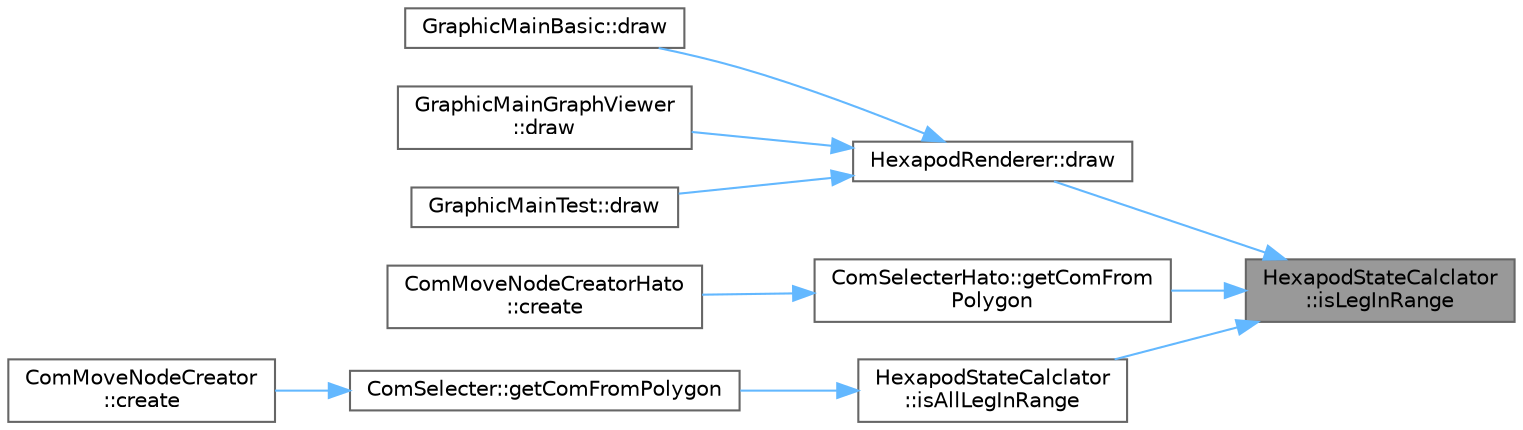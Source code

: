 digraph "HexapodStateCalclator::isLegInRange"
{
 // LATEX_PDF_SIZE
  bgcolor="transparent";
  edge [fontname=Helvetica,fontsize=10,labelfontname=Helvetica,labelfontsize=10];
  node [fontname=Helvetica,fontsize=10,shape=box,height=0.2,width=0.4];
  rankdir="RL";
  Node1 [id="Node000001",label="HexapodStateCalclator\l::isLegInRange",height=0.2,width=0.4,color="gray40", fillcolor="grey60", style="filled", fontcolor="black",tooltip="脚が可動範囲内かチェックする．速度重視のため，ざっくりとした計算を行う．"];
  Node1 -> Node2 [id="edge1_Node000001_Node000002",dir="back",color="steelblue1",style="solid",tooltip=" "];
  Node2 [id="Node000002",label="HexapodRenderer::draw",height=0.2,width=0.4,color="grey40", fillcolor="white", style="filled",URL="$class_hexapod_renderer.html#af729a4665d1f1c156ea4252619b51503",tooltip="ロボットを3D空間に描画する．"];
  Node2 -> Node3 [id="edge2_Node000002_Node000003",dir="back",color="steelblue1",style="solid",tooltip=" "];
  Node3 [id="Node000003",label="GraphicMainBasic::draw",height=0.2,width=0.4,color="grey40", fillcolor="white", style="filled",URL="$class_graphic_main_basic.html#ada25886ad88e0cfeeef64e90ff87dbbd",tooltip="描画を行う．ここでは描画系の処理のみを行い内部のデータを更新しないためconstを付けている．純粋仮想関数．"];
  Node2 -> Node4 [id="edge3_Node000002_Node000004",dir="back",color="steelblue1",style="solid",tooltip=" "];
  Node4 [id="Node000004",label="GraphicMainGraphViewer\l::draw",height=0.2,width=0.4,color="grey40", fillcolor="white", style="filled",URL="$class_graphic_main_graph_viewer.html#a7f964f335a3056e101dc8b27b3b26b8a",tooltip="描画を行う．ここでは描画系の処理のみを行い内部のデータを更新しないためconstを付けている．純粋仮想関数．"];
  Node2 -> Node5 [id="edge4_Node000002_Node000005",dir="back",color="steelblue1",style="solid",tooltip=" "];
  Node5 [id="Node000005",label="GraphicMainTest::draw",height=0.2,width=0.4,color="grey40", fillcolor="white", style="filled",URL="$class_graphic_main_test.html#a1594f9f66c5fb8fa9a67787463b0c7f5",tooltip="描画を行う．ここでは描画系の処理のみを行い内部のデータを更新しないためconstを付けている．純粋仮想関数．"];
  Node1 -> Node6 [id="edge5_Node000001_Node000006",dir="back",color="steelblue1",style="solid",tooltip=" "];
  Node6 [id="Node000006",label="ComSelecterHato::getComFrom\lPolygon",height=0.2,width=0.4,color="grey40", fillcolor="white", style="filled",URL="$class_com_selecter_hato.html#ab1cbabfba81418e16751789157d759a9",tooltip="重心を求める"];
  Node6 -> Node7 [id="edge6_Node000006_Node000007",dir="back",color="steelblue1",style="solid",tooltip=" "];
  Node7 [id="Node000007",label="ComMoveNodeCreatorHato\l::create",height=0.2,width=0.4,color="grey40", fillcolor="white", style="filled",URL="$class_com_move_node_creator_hato.html#a5802fc7f51b97e5ac1e2b86de24283a6",tooltip="重心を平行移動したノードを生成する"];
  Node1 -> Node8 [id="edge7_Node000001_Node000008",dir="back",color="steelblue1",style="solid",tooltip=" "];
  Node8 [id="Node000008",label="HexapodStateCalclator\l::isAllLegInRange",height=0.2,width=0.4,color="grey40", fillcolor="white", style="filled",URL="$class_hexapod_state_calclator.html#af82fbd4d79a2f6e2204a79878ca84dc9",tooltip="全ての接地脚が可動範囲内かチェックする．速度重視のため，ざっくりとした計算を行う．"];
  Node8 -> Node9 [id="edge8_Node000008_Node000009",dir="back",color="steelblue1",style="solid",tooltip=" "];
  Node9 [id="Node000009",label="ComSelecter::getComFromPolygon",height=0.2,width=0.4,color="grey40", fillcolor="white", style="filled",URL="$class_com_selecter.html#a7557af617255e407ade97899f56c5bc2",tooltip="重心を求める"];
  Node9 -> Node10 [id="edge9_Node000009_Node000010",dir="back",color="steelblue1",style="solid",tooltip=" "];
  Node10 [id="Node000010",label="ComMoveNodeCreator\l::create",height=0.2,width=0.4,color="grey40", fillcolor="white", style="filled",URL="$class_com_move_node_creator.html#a54af2f9f812096d439d04e8eb4ce386b",tooltip="重心を平行移動したノードを生成する"];
}

